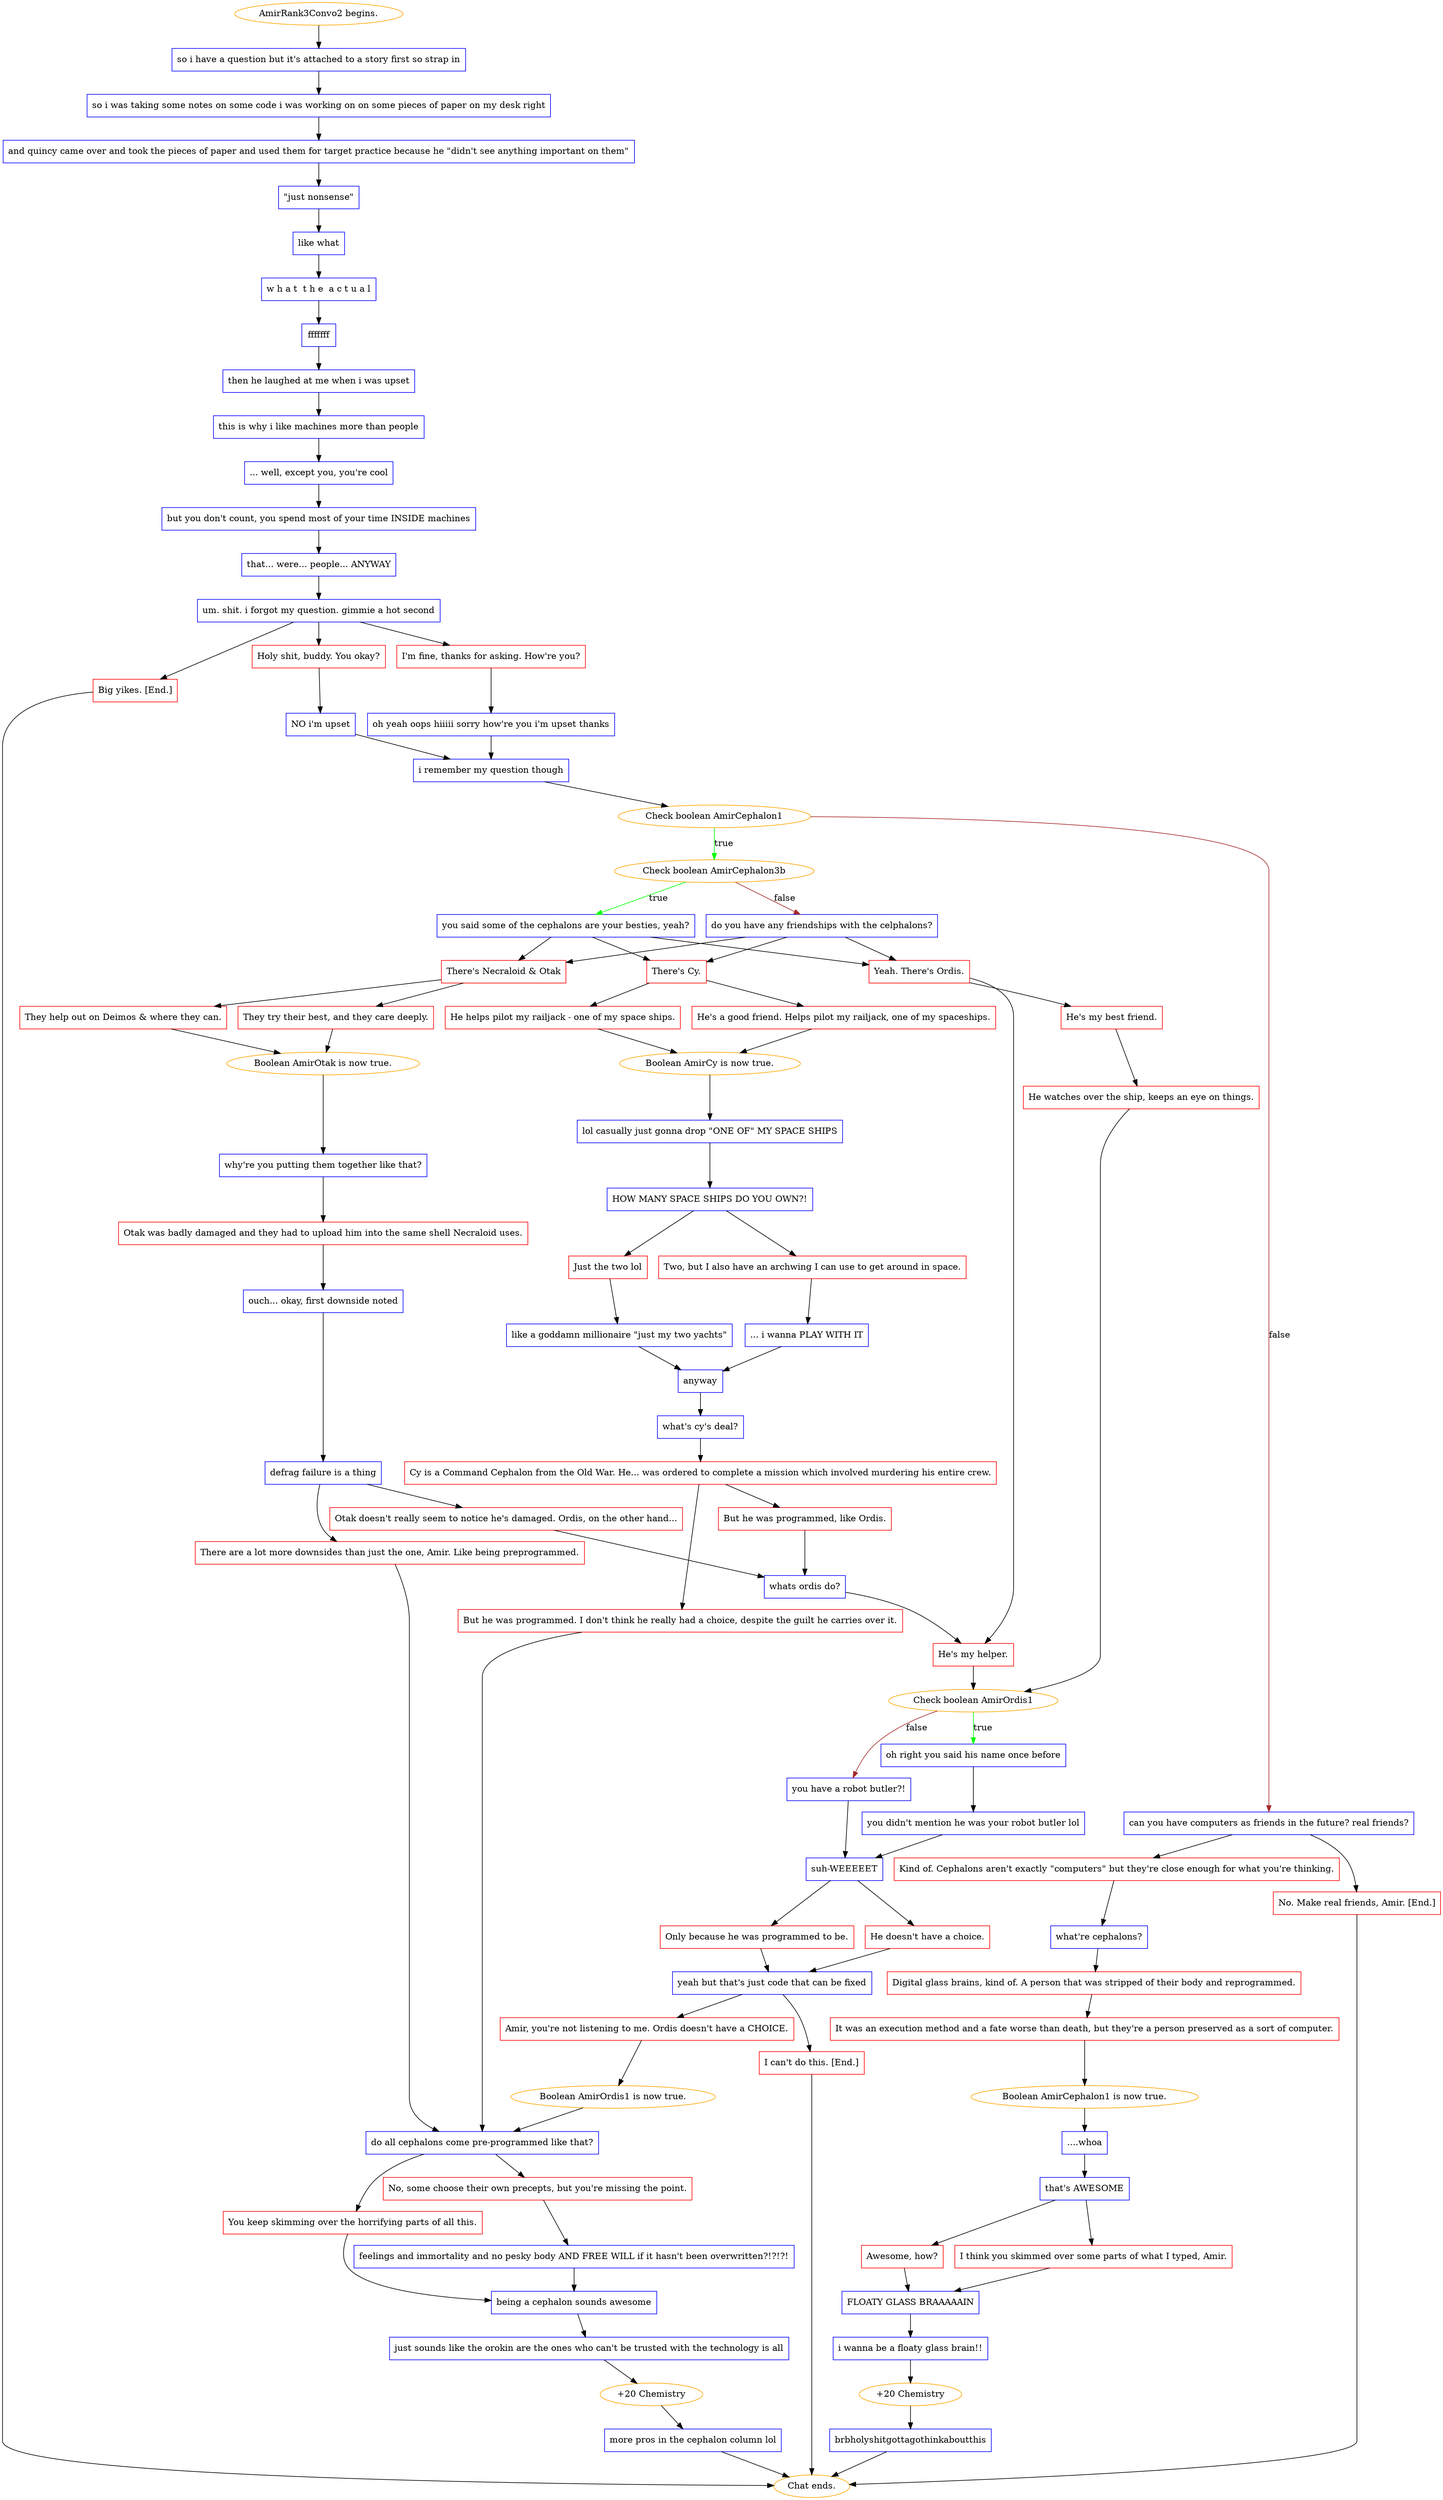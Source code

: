 digraph {
	"AmirRank3Convo2 begins." [color=orange];
		"AmirRank3Convo2 begins." -> j2862333573;
	j2862333573 [label="so i have a question but it's attached to a story first so strap in",shape=box,color=blue];
		j2862333573 -> j232088898;
	j232088898 [label="so i was taking some notes on some code i was working on on some pieces of paper on my desk right",shape=box,color=blue];
		j232088898 -> j1932256826;
	j1932256826 [label="and quincy came over and took the pieces of paper and used them for target practice because he \"didn't see anything important on them\"",shape=box,color=blue];
		j1932256826 -> j2092182280;
	j2092182280 [label="\"just nonsense\"",shape=box,color=blue];
		j2092182280 -> j2114617853;
	j2114617853 [label="like what",shape=box,color=blue];
		j2114617853 -> j4172014548;
	j4172014548 [label="w h a t  t h e  a c t u a l",shape=box,color=blue];
		j4172014548 -> j1829320860;
	j1829320860 [label="fffffff",shape=box,color=blue];
		j1829320860 -> j4151898776;
	j4151898776 [label="then he laughed at me when i was upset",shape=box,color=blue];
		j4151898776 -> j4205341494;
	j4205341494 [label="this is why i like machines more than people",shape=box,color=blue];
		j4205341494 -> j1945235362;
	j1945235362 [label="... well, except you, you're cool",shape=box,color=blue];
		j1945235362 -> j2264059698;
	j2264059698 [label="but you don't count, you spend most of your time INSIDE machines",shape=box,color=blue];
		j2264059698 -> j2676128246;
	j2676128246 [label="that... were... people... ANYWAY",shape=box,color=blue];
		j2676128246 -> j3025771338;
	j3025771338 [label="um. shit. i forgot my question. gimmie a hot second",shape=box,color=blue];
		j3025771338 -> j875081676;
		j3025771338 -> j3455287856;
		j3025771338 -> j4238388899;
	j875081676 [label="I'm fine, thanks for asking. How're you?",shape=box,color=red];
		j875081676 -> j37016040;
	j3455287856 [label="Holy shit, buddy. You okay?",shape=box,color=red];
		j3455287856 -> j2434320726;
	j4238388899 [label="Big yikes. [End.]",shape=box,color=red];
		j4238388899 -> "Chat ends.";
	j37016040 [label="oh yeah oops hiiiii sorry how're you i'm upset thanks",shape=box,color=blue];
		j37016040 -> j1785118852;
	j2434320726 [label="NO i'm upset",shape=box,color=blue];
		j2434320726 -> j1785118852;
	"Chat ends." [color=orange];
	j1785118852 [label="i remember my question though",shape=box,color=blue];
		j1785118852 -> j983067739;
	j983067739 [label="Check boolean AmirCephalon1",color=orange];
		j983067739 -> j2632229335 [label=true,color=green];
		j983067739 -> j2437643959 [label=false,color=brown];
	j2632229335 [label="Check boolean AmirCephalon3b",color=orange];
		j2632229335 -> j1077292234 [label=true,color=green];
		j2632229335 -> j2055197803 [label=false,color=brown];
	j2437643959 [label="can you have computers as friends in the future? real friends?",shape=box,color=blue];
		j2437643959 -> j781111273;
		j2437643959 -> j1968369266;
	j1077292234 [label="you said some of the cephalons are your besties, yeah?",shape=box,color=blue];
		j1077292234 -> j2545691422;
		j1077292234 -> j3639662351;
		j1077292234 -> j4063958568;
	j2055197803 [label="do you have any friendships with the celphalons?",shape=box,color=blue];
		j2055197803 -> j2545691422;
		j2055197803 -> j3639662351;
		j2055197803 -> j4063958568;
	j781111273 [label="No. Make real friends, Amir. [End.]",shape=box,color=red];
		j781111273 -> "Chat ends.";
	j1968369266 [label="Kind of. Cephalons aren't exactly \"computers\" but they're close enough for what you're thinking.",shape=box,color=red];
		j1968369266 -> j762070739;
	j2545691422 [label="Yeah. There's Ordis.",shape=box,color=red];
		j2545691422 -> j3749156500;
		j2545691422 -> j1949079283;
	j3639662351 [label="There's Necraloid & Otak",shape=box,color=red];
		j3639662351 -> j3224139708;
		j3639662351 -> j3859504669;
	j4063958568 [label="There's Cy.",shape=box,color=red];
		j4063958568 -> j3739226633;
		j4063958568 -> j700976169;
	j762070739 [label="what're cephalons?",shape=box,color=blue];
		j762070739 -> j1899695768;
	j3749156500 [label="He's my helper.",shape=box,color=red];
		j3749156500 -> j1835984608;
	j1949079283 [label="He's my best friend.",shape=box,color=red];
		j1949079283 -> j3704554830;
	j3224139708 [label="They help out on Deimos & where they can.",shape=box,color=red];
		j3224139708 -> j2672174826;
	j3859504669 [label="They try their best, and they care deeply.",shape=box,color=red];
		j3859504669 -> j2672174826;
	j3739226633 [label="He helps pilot my railjack - one of my space ships.",shape=box,color=red];
		j3739226633 -> j2227996994;
	j700976169 [label="He's a good friend. Helps pilot my railjack, one of my spaceships.",shape=box,color=red];
		j700976169 -> j2227996994;
	j1899695768 [label="Digital glass brains, kind of. A person that was stripped of their body and reprogrammed.",shape=box,color=red];
		j1899695768 -> j1037456816;
	j1835984608 [label="Check boolean AmirOrdis1",color=orange];
		j1835984608 -> j391961678 [label=true,color=green];
		j1835984608 -> j615267064 [label=false,color=brown];
	j3704554830 [label="He watches over the ship, keeps an eye on things.",shape=box,color=red];
		j3704554830 -> j1835984608;
	j2672174826 [label="Boolean AmirOtak is now true.",color=orange];
		j2672174826 -> j2708753444;
	j2227996994 [label="Boolean AmirCy is now true.",color=orange];
		j2227996994 -> j2382248590;
	j1037456816 [label="It was an execution method and a fate worse than death, but they're a person preserved as a sort of computer.",shape=box,color=red];
		j1037456816 -> j2134837523;
	j391961678 [label="oh right you said his name once before",shape=box,color=blue];
		j391961678 -> j3353072782;
	j615267064 [label="you have a robot butler?!",shape=box,color=blue];
		j615267064 -> j2427101189;
	j2708753444 [label="why're you putting them together like that?",shape=box,color=blue];
		j2708753444 -> j4075455284;
	j2382248590 [label="lol casually just gonna drop \"ONE OF\" MY SPACE SHIPS",shape=box,color=blue];
		j2382248590 -> j4220613040;
	j2134837523 [label="Boolean AmirCephalon1 is now true.",color=orange];
		j2134837523 -> j966476645;
	j3353072782 [label="you didn't mention he was your robot butler lol",shape=box,color=blue];
		j3353072782 -> j2427101189;
	j2427101189 [label="suh-WEEEEET",shape=box,color=blue];
		j2427101189 -> j3115509665;
		j2427101189 -> j971923693;
	j4075455284 [label="Otak was badly damaged and they had to upload him into the same shell Necraloid uses.",shape=box,color=red];
		j4075455284 -> j716050665;
	j4220613040 [label="HOW MANY SPACE SHIPS DO YOU OWN?!",shape=box,color=blue];
		j4220613040 -> j3096010495;
		j4220613040 -> j2850187080;
	j966476645 [label="....whoa",shape=box,color=blue];
		j966476645 -> j1347267907;
	j3115509665 [label="He doesn't have a choice.",shape=box,color=red];
		j3115509665 -> j2837670981;
	j971923693 [label="Only because he was programmed to be.",shape=box,color=red];
		j971923693 -> j2837670981;
	j716050665 [label="ouch... okay, first downside noted",shape=box,color=blue];
		j716050665 -> j60803501;
	j3096010495 [label="Just the two lol",shape=box,color=red];
		j3096010495 -> j4037923868;
	j2850187080 [label="Two, but I also have an archwing I can use to get around in space.",shape=box,color=red];
		j2850187080 -> j1156931353;
	j1347267907 [label="that's AWESOME",shape=box,color=blue];
		j1347267907 -> j3773072709;
		j1347267907 -> j4121459726;
	j2837670981 [label="yeah but that's just code that can be fixed",shape=box,color=blue];
		j2837670981 -> j893972904;
		j2837670981 -> j2208324518;
	j60803501 [label="defrag failure is a thing",shape=box,color=blue];
		j60803501 -> j1953944806;
		j60803501 -> j1837675662;
	j4037923868 [label="like a goddamn millionaire \"just my two yachts\"",shape=box,color=blue];
		j4037923868 -> j2338524300;
	j1156931353 [label="... i wanna PLAY WITH IT",shape=box,color=blue];
		j1156931353 -> j2338524300;
	j3773072709 [label="I think you skimmed over some parts of what I typed, Amir.",shape=box,color=red];
		j3773072709 -> j2314736609;
	j4121459726 [label="Awesome, how?",shape=box,color=red];
		j4121459726 -> j2314736609;
	j893972904 [label="I can't do this. [End.]",shape=box,color=red];
		j893972904 -> "Chat ends.";
	j2208324518 [label="Amir, you're not listening to me. Ordis doesn't have a CHOICE.",shape=box,color=red];
		j2208324518 -> j3916584333;
	j1953944806 [label="Otak doesn't really seem to notice he's damaged. Ordis, on the other hand...",shape=box,color=red];
		j1953944806 -> j2099060316;
	j1837675662 [label="There are a lot more downsides than just the one, Amir. Like being preprogrammed.",shape=box,color=red];
		j1837675662 -> j766392863;
	j2338524300 [label="anyway",shape=box,color=blue];
		j2338524300 -> j1919746217;
	j2314736609 [label="FLOATY GLASS BRAAAAAIN",shape=box,color=blue];
		j2314736609 -> j2274249925;
	j3916584333 [label="Boolean AmirOrdis1 is now true.",color=orange];
		j3916584333 -> j766392863;
	j2099060316 [label="whats ordis do?",shape=box,color=blue];
		j2099060316 -> j3749156500;
	j766392863 [label="do all cephalons come pre-programmed like that?",shape=box,color=blue];
		j766392863 -> j1002442687;
		j766392863 -> j1520304308;
	j1919746217 [label="what's cy's deal?",shape=box,color=blue];
		j1919746217 -> j54391220;
	j2274249925 [label="i wanna be a floaty glass brain!!",shape=box,color=blue];
		j2274249925 -> j1424155738;
	j1002442687 [label="No, some choose their own precepts, but you're missing the point.",shape=box,color=red];
		j1002442687 -> j2497881797;
	j1520304308 [label="You keep skimming over the horrifying parts of all this.",shape=box,color=red];
		j1520304308 -> j1844743491;
	j54391220 [label="Cy is a Command Cephalon from the Old War. He... was ordered to complete a mission which involved murdering his entire crew.",shape=box,color=red];
		j54391220 -> j319551842;
		j54391220 -> j902154938;
	j1424155738 [label="+20 Chemistry",color=orange];
		j1424155738 -> j1873879676;
	j2497881797 [label="feelings and immortality and no pesky body AND FREE WILL if it hasn't been overwritten?!?!?!",shape=box,color=blue];
		j2497881797 -> j1844743491;
	j1844743491 [label="being a cephalon sounds awesome",shape=box,color=blue];
		j1844743491 -> j1686777727;
	j319551842 [label="But he was programmed, like Ordis.",shape=box,color=red];
		j319551842 -> j2099060316;
	j902154938 [label="But he was programmed. I don't think he really had a choice, despite the guilt he carries over it.",shape=box,color=red];
		j902154938 -> j766392863;
	j1873879676 [label="brbholyshitgottagothinkaboutthis",shape=box,color=blue];
		j1873879676 -> "Chat ends.";
	j1686777727 [label="just sounds like the orokin are the ones who can't be trusted with the technology is all",shape=box,color=blue];
		j1686777727 -> j2656906084;
	j2656906084 [label="+20 Chemistry",color=orange];
		j2656906084 -> j2824632868;
	j2824632868 [label="more pros in the cephalon column lol",shape=box,color=blue];
		j2824632868 -> "Chat ends.";
}